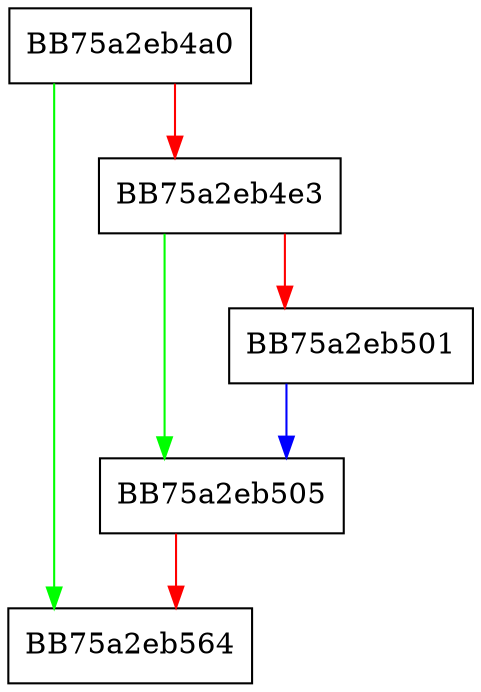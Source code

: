 digraph set_capacity {
  node [shape="box"];
  graph [splines=ortho];
  BB75a2eb4a0 -> BB75a2eb564 [color="green"];
  BB75a2eb4a0 -> BB75a2eb4e3 [color="red"];
  BB75a2eb4e3 -> BB75a2eb505 [color="green"];
  BB75a2eb4e3 -> BB75a2eb501 [color="red"];
  BB75a2eb501 -> BB75a2eb505 [color="blue"];
  BB75a2eb505 -> BB75a2eb564 [color="red"];
}